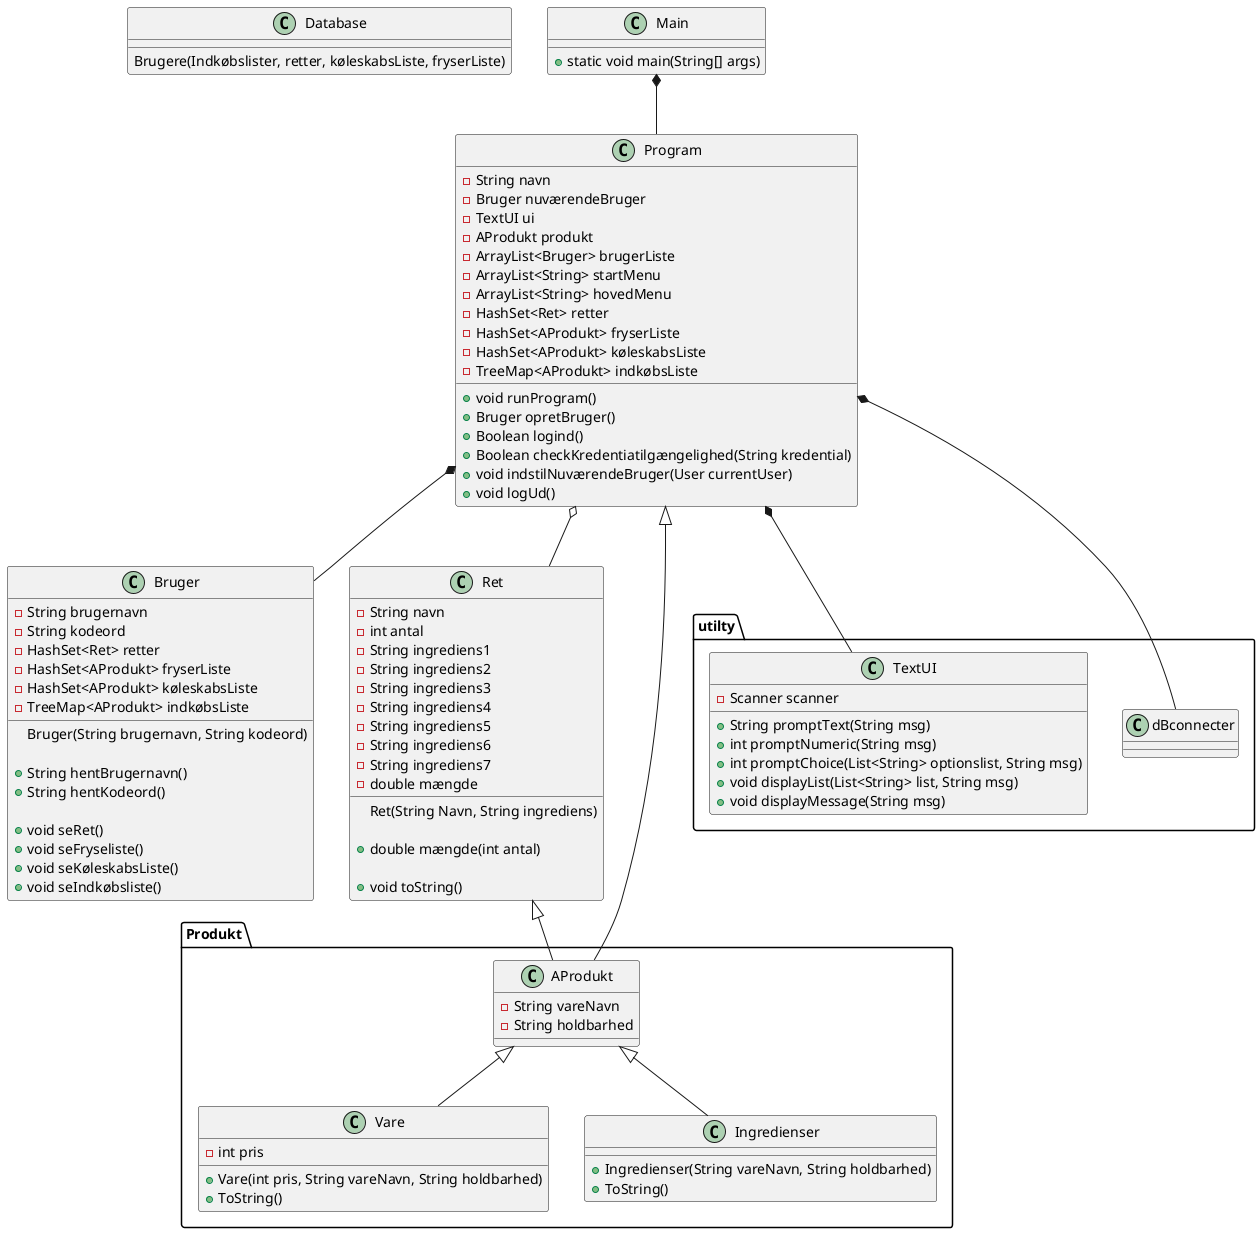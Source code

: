 @startuml

class Database{
Brugere(Indkøbslister, retter, køleskabsListe, fryserListe)
}

class Main {
+ static void main(String[] args)
}





class Bruger {
- String brugernavn
- String kodeord
- HashSet<Ret> retter
- HashSet<AProdukt> fryserListe
- HashSet<AProdukt> køleskabsListe
- TreeMap<AProdukt> indkøbsListe

Bruger(String brugernavn, String kodeord)

+ String hentBrugernavn()
+ String hentKodeord()

+ void seRet()
+ void seFryseliste()
+ void seKøleskabsListe()
+ void seIndkøbsliste()
}

class Program {
- String navn
- Bruger nuværendeBruger
- TextUI ui
- AProdukt produkt
'- FileIO io
- ArrayList<Bruger> brugerListe
-ArrayList<String> startMenu
-ArrayList<String> hovedMenu
- HashSet<Ret> retter
- HashSet<AProdukt> fryserListe
- HashSet<AProdukt> køleskabsListe
- TreeMap<AProdukt> indkøbsListe

+ void runProgram()
+ Bruger opretBruger()
+ Boolean logind()
+ Boolean checkKredentiatilgængelighed(String kredential)
+ void indstilNuværendeBruger(User currentUser)
+ void logUd()
}

class Ret{
- String navn
- int antal
- String ingrediens1
- String ingrediens2
- String ingrediens3
- String ingrediens4
- String ingrediens5
- String ingrediens6
- String ingrediens7
- double mængde

Ret(String Navn, String ingrediens)

+ double mængde(int antal)

+ void toString()

}

package Produkt {
class AProdukt{
- String vareNavn
- String holdbarhed

}

class Vare{
- int pris
+ Vare(int pris, String vareNavn, String holdbarhed)
+ ToString()
}

class Ingredienser{
+ Ingredienser(String vareNavn, String holdbarhed)
+ ToString()
}
}


package utilty{
'class FileIO {
'- ArrayList<Movie> listOfMovies
'- ArrayList<Series> listOfSeries
'- String moviePath
'- String seriePath
'- String favoritesPath
'- String watchedPath
'- String userSavePath

'+ ArrayList<String> readMovieData()
'+ ArrayList<String> readSerieData()
'- ArrayList<String> scanFile(String path)
'+ void saveFavorites(User currentUser, AMedia media)
'+ void saveWatched(User currentUser, AMedia media)
'+ void deleteFavorites(String title, User currentUser)
'- void mediaSaveOrRemove(User currentUser, String title, String path, boolean willRemove)
'+ String getFavorites(User currentUser)
'+ String getWatched(User currentUser)
'- String getMedia(User currentUser, String path)
'+ void saveUserData(User currentUser)
'+ ArrayList<User> readUserData()
'}

class dBconnecter{

}


class TextUI {
- Scanner scanner
+ String promptText(String msg)
+ int promptNumeric(String msg)
+ int promptChoice(List<String> optionslist, String msg)
+ void displayList(List<String> list, String msg)
+ void displayMessage(String msg)
}
}


Main *-- Program
Program *-- Bruger
Program *-- TextUI
Program *-- dBconnecter
Program <|-- AProdukt

Ret <|-- AProdukt
Program o-- Ret

AProdukt <|-- Ingredienser
AProdukt <|-- Vare



'https://devhints.io/plantuml
'Car <|-- SmallCar      # extension
'Car *-- Engine         # composition
'Cars o-- Car           # aggregation
'Car <|.. SmallCar      # dotted line (use .. instead of --)
'Car <|--* Car

'-left->
'-right->

@enduml